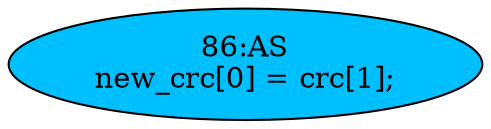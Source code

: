 strict digraph "" {
	node [label="\N"];
	"86:AS"	 [ast="<pyverilog.vparser.ast.Assign object at 0x7f1e241df7d0>",
		def_var="['new_crc']",
		fillcolor=deepskyblue,
		label="86:AS
new_crc[0] = crc[1];",
		statements="[]",
		style=filled,
		typ=Assign,
		use_var="['crc']"];
}
